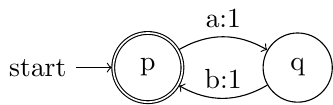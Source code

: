 \documentclass[tikz]{standalone}
\usetikzlibrary{arrows, automata, calc, positioning}
\begin{document}
\begin{tikzpicture}
    \node[state, initial, accepting] (0) at (0,0) {p};
    \node[state] (1) [right=of 0] {q};

    \path[->]
        (0) edge [bend left] node [above] {a:1} (1)
        (1) edge [bend left] node [above] {b:1} (0);
\end{tikzpicture}
\end{document}
